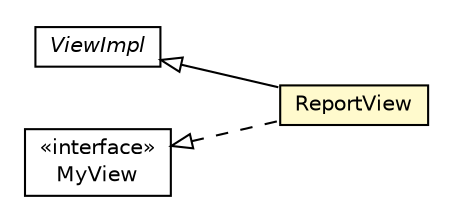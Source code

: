 #!/usr/local/bin/dot
#
# Class diagram 
# Generated by UMLGraph version R5_6-24-gf6e263 (http://www.umlgraph.org/)
#

digraph G {
	edge [fontname="Helvetica",fontsize=10,labelfontname="Helvetica",labelfontsize=10];
	node [fontname="Helvetica",fontsize=10,shape=plaintext];
	nodesep=0.25;
	ranksep=0.5;
	rankdir=LR;
	// com.gwtplatform.mvp.client.ViewImpl
	c331946 [label=<<table title="com.gwtplatform.mvp.client.ViewImpl" border="0" cellborder="1" cellspacing="0" cellpadding="2" port="p" href="../../../../mvp/client/ViewImpl.html">
		<tr><td><table border="0" cellspacing="0" cellpadding="1">
<tr><td align="center" balign="center"><font face="Helvetica-Oblique"> ViewImpl </font></td></tr>
		</table></td></tr>
		</table>>, URL="../../../../mvp/client/ViewImpl.html", fontname="Helvetica", fontcolor="black", fontsize=10.0];
	// com.gwtplatform.carstore.client.application.report.ReportView
	c332300 [label=<<table title="com.gwtplatform.carstore.client.application.report.ReportView" border="0" cellborder="1" cellspacing="0" cellpadding="2" port="p" bgcolor="lemonChiffon" href="./ReportView.html">
		<tr><td><table border="0" cellspacing="0" cellpadding="1">
<tr><td align="center" balign="center"> ReportView </td></tr>
		</table></td></tr>
		</table>>, URL="./ReportView.html", fontname="Helvetica", fontcolor="black", fontsize=10.0];
	// com.gwtplatform.carstore.client.application.report.ReportPresenter.MyView
	c332302 [label=<<table title="com.gwtplatform.carstore.client.application.report.ReportPresenter.MyView" border="0" cellborder="1" cellspacing="0" cellpadding="2" port="p" href="./ReportPresenter.MyView.html">
		<tr><td><table border="0" cellspacing="0" cellpadding="1">
<tr><td align="center" balign="center"> &#171;interface&#187; </td></tr>
<tr><td align="center" balign="center"> MyView </td></tr>
		</table></td></tr>
		</table>>, URL="./ReportPresenter.MyView.html", fontname="Helvetica", fontcolor="black", fontsize=10.0];
	//com.gwtplatform.carstore.client.application.report.ReportView extends com.gwtplatform.mvp.client.ViewImpl
	c331946:p -> c332300:p [dir=back,arrowtail=empty];
	//com.gwtplatform.carstore.client.application.report.ReportView implements com.gwtplatform.carstore.client.application.report.ReportPresenter.MyView
	c332302:p -> c332300:p [dir=back,arrowtail=empty,style=dashed];
}

